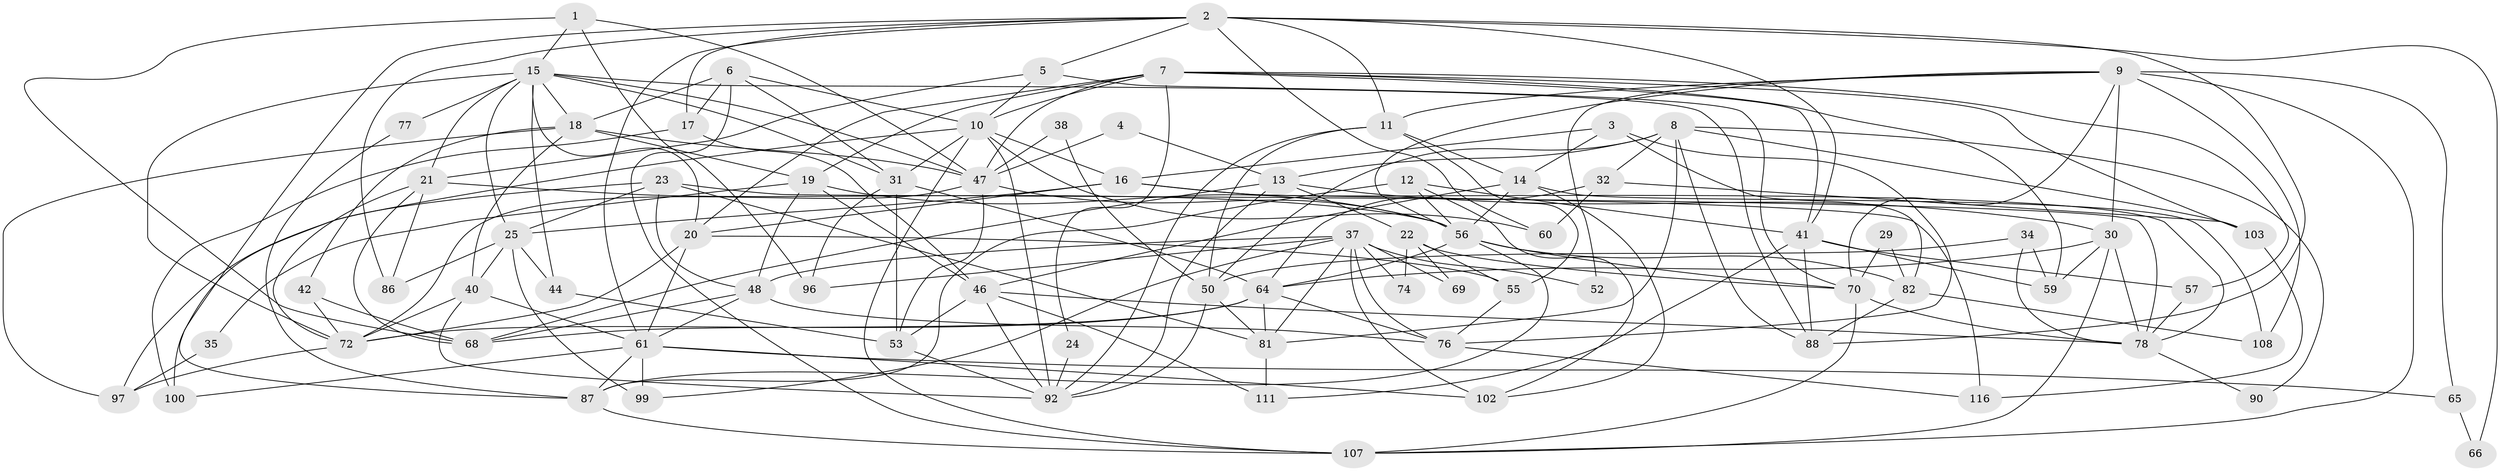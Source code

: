 // original degree distribution, {4: 0.256198347107438, 6: 0.09090909090909091, 2: 0.17355371900826447, 5: 0.18181818181818182, 3: 0.23140495867768596, 8: 0.01652892561983471, 7: 0.049586776859504134}
// Generated by graph-tools (version 1.1) at 2025/41/03/06/25 10:41:59]
// undirected, 77 vertices, 197 edges
graph export_dot {
graph [start="1"]
  node [color=gray90,style=filled];
  1 [super="+85"];
  2 [super="+26"];
  3 [super="+43"];
  4;
  5 [super="+79"];
  6 [super="+67"];
  7 [super="+105"];
  8 [super="+118"];
  9 [super="+28"];
  10 [super="+49"];
  11 [super="+119"];
  12 [super="+94"];
  13 [super="+39"];
  14 [super="+110"];
  15 [super="+114"];
  16 [super="+80"];
  17 [super="+117"];
  18 [super="+51"];
  19 [super="+36"];
  20 [super="+71"];
  21 [super="+84"];
  22 [super="+27"];
  23 [super="+33"];
  24;
  25 [super="+113"];
  29;
  30 [super="+104"];
  31 [super="+109"];
  32;
  34;
  35;
  37 [super="+54"];
  38;
  40 [super="+73"];
  41 [super="+58"];
  42 [super="+45"];
  44;
  46 [super="+63"];
  47 [super="+106"];
  48 [super="+121"];
  50 [super="+89"];
  52;
  53;
  55;
  56 [super="+62"];
  57;
  59;
  60;
  61 [super="+83"];
  64 [super="+120"];
  65;
  66;
  68;
  69;
  70 [super="+75"];
  72 [super="+101"];
  74;
  76 [super="+95"];
  77;
  78 [super="+112"];
  81 [super="+98"];
  82;
  86 [super="+93"];
  87 [super="+91"];
  88;
  90;
  92 [super="+115"];
  96;
  97;
  99;
  100;
  102;
  103;
  107;
  108;
  111;
  116;
  1 -- 68;
  1 -- 47;
  1 -- 96;
  1 -- 15;
  2 -- 87;
  2 -- 41;
  2 -- 66;
  2 -- 88;
  2 -- 11;
  2 -- 60;
  2 -- 86;
  2 -- 61;
  2 -- 5;
  2 -- 17;
  3 -- 82;
  3 -- 76;
  3 -- 16;
  3 -- 14;
  4 -- 47;
  4 -- 13;
  5 -- 10;
  5 -- 70;
  5 -- 21;
  6 -- 18;
  6 -- 31;
  6 -- 10;
  6 -- 17;
  6 -- 107;
  7 -- 103;
  7 -- 59;
  7 -- 19;
  7 -- 20;
  7 -- 24;
  7 -- 57;
  7 -- 47;
  7 -- 41;
  7 -- 10;
  8 -- 32;
  8 -- 90;
  8 -- 103;
  8 -- 88;
  8 -- 13;
  8 -- 81;
  8 -- 50;
  9 -- 52;
  9 -- 65;
  9 -- 108;
  9 -- 70;
  9 -- 107;
  9 -- 30;
  9 -- 11;
  9 -- 56;
  10 -- 92;
  10 -- 31 [weight=2];
  10 -- 60;
  10 -- 16;
  10 -- 100;
  10 -- 107;
  11 -- 55;
  11 -- 14;
  11 -- 50;
  11 -- 92;
  12 -- 87;
  12 -- 41;
  12 -- 56;
  12 -- 102;
  13 -- 68;
  13 -- 22;
  13 -- 92;
  13 -- 30;
  14 -- 108;
  14 -- 102;
  14 -- 56;
  14 -- 46;
  15 -- 31;
  15 -- 20;
  15 -- 21;
  15 -- 25;
  15 -- 44;
  15 -- 72;
  15 -- 18;
  15 -- 88;
  15 -- 77;
  15 -- 47;
  16 -- 116;
  16 -- 25;
  16 -- 78;
  16 -- 20;
  17 -- 100;
  17 -- 46;
  18 -- 97;
  18 -- 42;
  18 -- 47;
  18 -- 40;
  18 -- 19;
  19 -- 46;
  19 -- 35;
  19 -- 48;
  19 -- 56;
  20 -- 55;
  20 -- 72;
  20 -- 61;
  21 -- 68;
  21 -- 86;
  21 -- 72;
  21 -- 56;
  22 -- 55;
  22 -- 69;
  22 -- 70;
  22 -- 74;
  23 -- 97;
  23 -- 78;
  23 -- 81;
  23 -- 48;
  23 -- 25;
  24 -- 92;
  25 -- 40;
  25 -- 86;
  25 -- 99;
  25 -- 44;
  29 -- 70;
  29 -- 82;
  30 -- 78;
  30 -- 59;
  30 -- 107;
  30 -- 64;
  31 -- 64;
  31 -- 96;
  31 -- 53;
  32 -- 60;
  32 -- 103;
  32 -- 64;
  34 -- 59;
  34 -- 78;
  34 -- 50;
  35 -- 97;
  37 -- 102;
  37 -- 99;
  37 -- 76;
  37 -- 81;
  37 -- 96;
  37 -- 52;
  37 -- 69;
  37 -- 74;
  37 -- 48;
  38 -- 47;
  38 -- 50;
  40 -- 61;
  40 -- 72;
  40 -- 92;
  41 -- 57;
  41 -- 88;
  41 -- 59;
  41 -- 111;
  42 -- 72;
  42 -- 68;
  44 -- 53;
  46 -- 78;
  46 -- 53;
  46 -- 111;
  46 -- 92;
  47 -- 53;
  47 -- 56;
  47 -- 72;
  48 -- 68;
  48 -- 61;
  48 -- 76;
  50 -- 81;
  50 -- 92;
  53 -- 92;
  55 -- 76;
  56 -- 70;
  56 -- 64;
  56 -- 82;
  56 -- 87;
  57 -- 78;
  61 -- 102;
  61 -- 87;
  61 -- 65;
  61 -- 99;
  61 -- 100;
  64 -- 72;
  64 -- 81;
  64 -- 68;
  64 -- 76;
  65 -- 66;
  70 -- 107;
  70 -- 78;
  72 -- 97;
  76 -- 116;
  77 -- 87;
  78 -- 90;
  81 -- 111;
  82 -- 88;
  82 -- 108;
  87 -- 107;
  103 -- 116;
}
